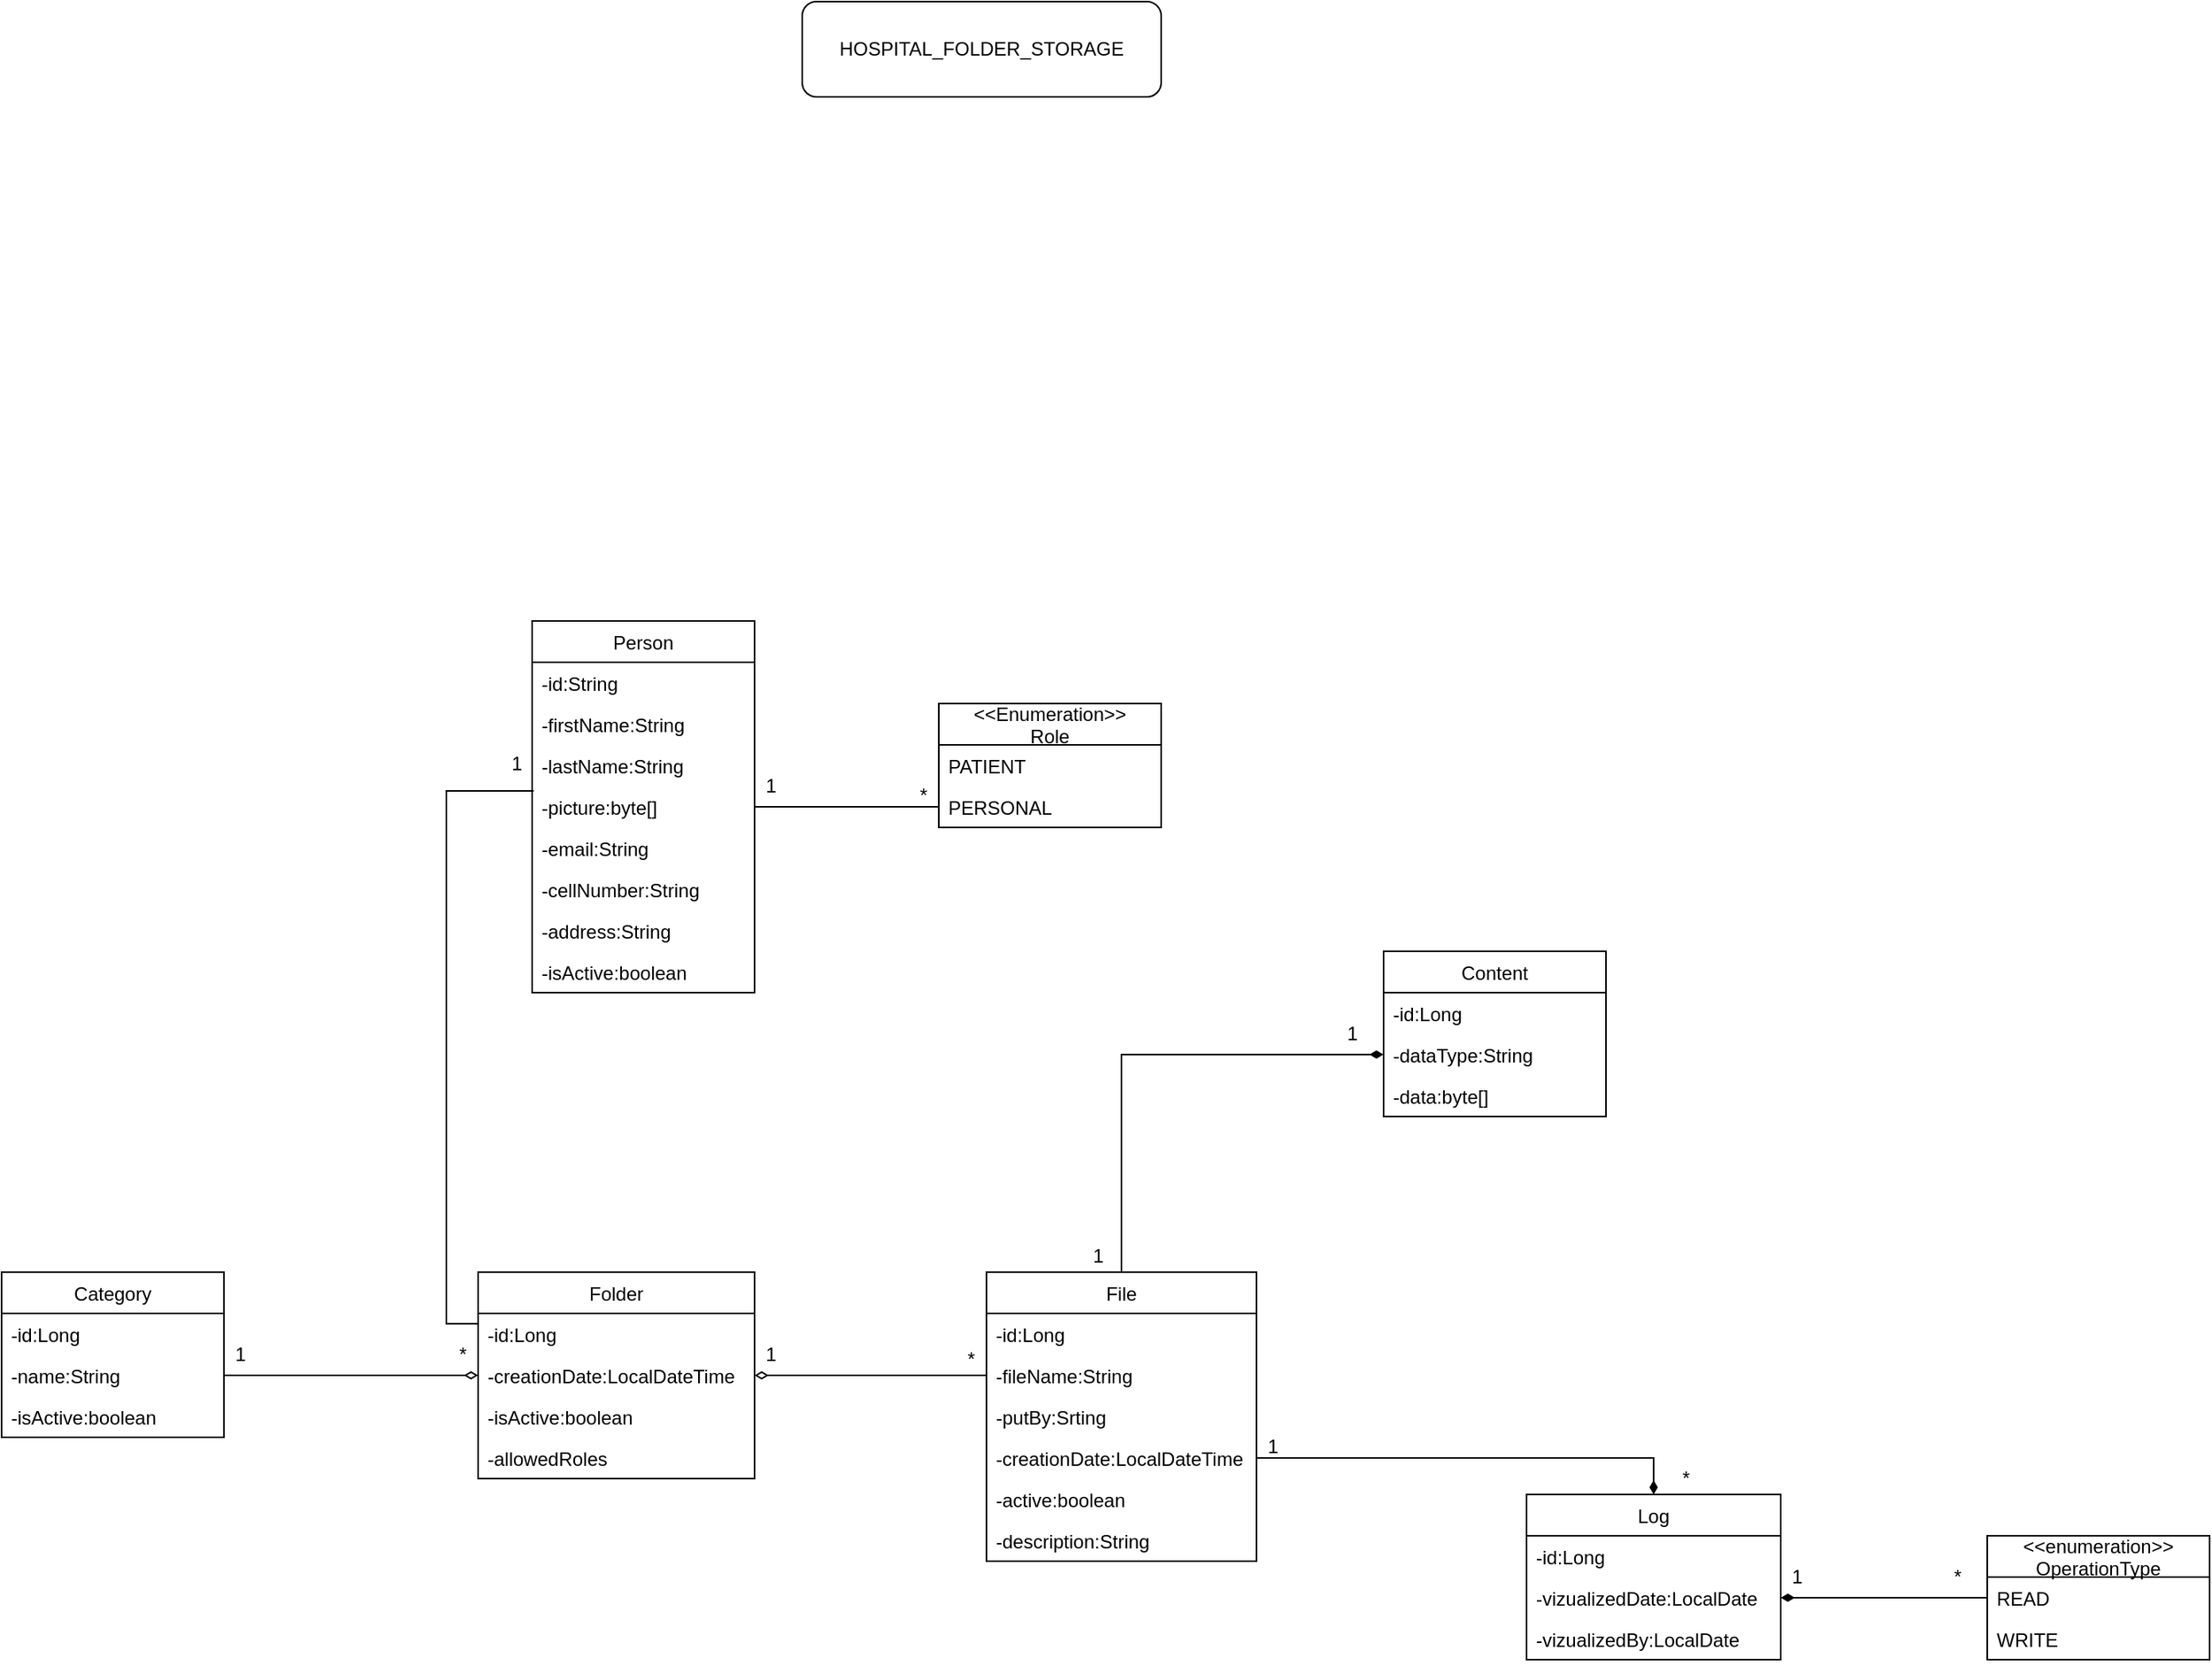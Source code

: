 <mxfile version="15.3.4" type="device"><diagram id="mYhvTBaQMrtO4AwDiD4-" name="Page-1"><mxGraphModel dx="2450" dy="2081" grid="1" gridSize="10" guides="1" tooltips="1" connect="1" arrows="1" fold="1" page="1" pageScale="1" pageWidth="827" pageHeight="1169" math="0" shadow="0"><root><mxCell id="0"/><mxCell id="1" parent="0"/><mxCell id="FoHv42QFHTNi0mdNHc5V-1" value="Person" style="swimlane;fontStyle=0;childLayout=stackLayout;horizontal=1;startSize=26;fillColor=none;horizontalStack=0;resizeParent=1;resizeParentMax=0;resizeLast=0;collapsible=1;marginBottom=0;" parent="1" vertex="1"><mxGeometry x="344" y="110" width="140" height="234" as="geometry"/></mxCell><mxCell id="N-2YWsaIi4fUGotqFRlG-1" value="-id:String" style="text;strokeColor=none;fillColor=none;align=left;verticalAlign=top;spacingLeft=4;spacingRight=4;overflow=hidden;rotatable=0;points=[[0,0.5],[1,0.5]];portConstraint=eastwest;" parent="FoHv42QFHTNi0mdNHc5V-1" vertex="1"><mxGeometry y="26" width="140" height="26" as="geometry"/></mxCell><mxCell id="FoHv42QFHTNi0mdNHc5V-2" value="-firstName:String" style="text;strokeColor=none;fillColor=none;align=left;verticalAlign=top;spacingLeft=4;spacingRight=4;overflow=hidden;rotatable=0;points=[[0,0.5],[1,0.5]];portConstraint=eastwest;" parent="FoHv42QFHTNi0mdNHc5V-1" vertex="1"><mxGeometry y="52" width="140" height="26" as="geometry"/></mxCell><mxCell id="FoHv42QFHTNi0mdNHc5V-3" value="-lastName:String" style="text;strokeColor=none;fillColor=none;align=left;verticalAlign=top;spacingLeft=4;spacingRight=4;overflow=hidden;rotatable=0;points=[[0,0.5],[1,0.5]];portConstraint=eastwest;" parent="FoHv42QFHTNi0mdNHc5V-1" vertex="1"><mxGeometry y="78" width="140" height="26" as="geometry"/></mxCell><mxCell id="FoHv42QFHTNi0mdNHc5V-47" value="-picture:byte[]" style="text;strokeColor=none;fillColor=none;align=left;verticalAlign=top;spacingLeft=4;spacingRight=4;overflow=hidden;rotatable=0;points=[[0,0.5],[1,0.5]];portConstraint=eastwest;" parent="FoHv42QFHTNi0mdNHc5V-1" vertex="1"><mxGeometry y="104" width="140" height="26" as="geometry"/></mxCell><mxCell id="FoHv42QFHTNi0mdNHc5V-4" value="-email:String" style="text;strokeColor=none;fillColor=none;align=left;verticalAlign=top;spacingLeft=4;spacingRight=4;overflow=hidden;rotatable=0;points=[[0,0.5],[1,0.5]];portConstraint=eastwest;" parent="FoHv42QFHTNi0mdNHc5V-1" vertex="1"><mxGeometry y="130" width="140" height="26" as="geometry"/></mxCell><mxCell id="FoHv42QFHTNi0mdNHc5V-48" value="-cellNumber:String" style="text;strokeColor=none;fillColor=none;align=left;verticalAlign=top;spacingLeft=4;spacingRight=4;overflow=hidden;rotatable=0;points=[[0,0.5],[1,0.5]];portConstraint=eastwest;" parent="FoHv42QFHTNi0mdNHc5V-1" vertex="1"><mxGeometry y="156" width="140" height="26" as="geometry"/></mxCell><mxCell id="FoHv42QFHTNi0mdNHc5V-49" value="-address:String" style="text;strokeColor=none;fillColor=none;align=left;verticalAlign=top;spacingLeft=4;spacingRight=4;overflow=hidden;rotatable=0;points=[[0,0.5],[1,0.5]];portConstraint=eastwest;" parent="FoHv42QFHTNi0mdNHc5V-1" vertex="1"><mxGeometry y="182" width="140" height="26" as="geometry"/></mxCell><mxCell id="ATRMmaOuhMUMuTFutqJZ-7" value="-isActive:boolean" style="text;strokeColor=none;fillColor=none;align=left;verticalAlign=top;spacingLeft=4;spacingRight=4;overflow=hidden;rotatable=0;points=[[0,0.5],[1,0.5]];portConstraint=eastwest;" parent="FoHv42QFHTNi0mdNHc5V-1" vertex="1"><mxGeometry y="208" width="140" height="26" as="geometry"/></mxCell><mxCell id="FoHv42QFHTNi0mdNHc5V-9" style="edgeStyle=orthogonalEdgeStyle;rounded=0;orthogonalLoop=1;jettySize=auto;html=1;exitX=0;exitY=0.25;exitDx=0;exitDy=0;entryX=0.007;entryY=1.115;entryDx=0;entryDy=0;entryPerimeter=0;endArrow=none;endFill=0;" parent="1" source="FoHv42QFHTNi0mdNHc5V-5" target="FoHv42QFHTNi0mdNHc5V-3" edge="1"><mxGeometry relative="1" as="geometry"/></mxCell><mxCell id="FoHv42QFHTNi0mdNHc5V-5" value="Folder" style="swimlane;fontStyle=0;childLayout=stackLayout;horizontal=1;startSize=26;fillColor=none;horizontalStack=0;resizeParent=1;resizeParentMax=0;resizeLast=0;collapsible=1;marginBottom=0;" parent="1" vertex="1"><mxGeometry x="310" y="520" width="174" height="130" as="geometry"/></mxCell><mxCell id="FoHv42QFHTNi0mdNHc5V-6" value="-id:Long" style="text;strokeColor=none;fillColor=none;align=left;verticalAlign=top;spacingLeft=4;spacingRight=4;overflow=hidden;rotatable=0;points=[[0,0.5],[1,0.5]];portConstraint=eastwest;" parent="FoHv42QFHTNi0mdNHc5V-5" vertex="1"><mxGeometry y="26" width="174" height="26" as="geometry"/></mxCell><mxCell id="FoHv42QFHTNi0mdNHc5V-7" value="-creationDate:LocalDateTime" style="text;strokeColor=none;fillColor=none;align=left;verticalAlign=top;spacingLeft=4;spacingRight=4;overflow=hidden;rotatable=0;points=[[0,0.5],[1,0.5]];portConstraint=eastwest;" parent="FoHv42QFHTNi0mdNHc5V-5" vertex="1"><mxGeometry y="52" width="174" height="26" as="geometry"/></mxCell><mxCell id="FoHv42QFHTNi0mdNHc5V-8" value="-isActive:boolean" style="text;strokeColor=none;fillColor=none;align=left;verticalAlign=top;spacingLeft=4;spacingRight=4;overflow=hidden;rotatable=0;points=[[0,0.5],[1,0.5]];portConstraint=eastwest;" parent="FoHv42QFHTNi0mdNHc5V-5" vertex="1"><mxGeometry y="78" width="174" height="26" as="geometry"/></mxCell><mxCell id="p9wAiUisa67oHqi5w-Fv-1" value="-allowedRoles" style="text;strokeColor=none;fillColor=none;align=left;verticalAlign=top;spacingLeft=4;spacingRight=4;overflow=hidden;rotatable=0;points=[[0,0.5],[1,0.5]];portConstraint=eastwest;" vertex="1" parent="FoHv42QFHTNi0mdNHc5V-5"><mxGeometry y="104" width="174" height="26" as="geometry"/></mxCell><mxCell id="FoHv42QFHTNi0mdNHc5V-10" value="Category" style="swimlane;fontStyle=0;childLayout=stackLayout;horizontal=1;startSize=26;fillColor=none;horizontalStack=0;resizeParent=1;resizeParentMax=0;resizeLast=0;collapsible=1;marginBottom=0;" parent="1" vertex="1"><mxGeometry x="10" y="520" width="140" height="104" as="geometry"/></mxCell><mxCell id="FoHv42QFHTNi0mdNHc5V-11" value="-id:Long" style="text;strokeColor=none;fillColor=none;align=left;verticalAlign=top;spacingLeft=4;spacingRight=4;overflow=hidden;rotatable=0;points=[[0,0.5],[1,0.5]];portConstraint=eastwest;" parent="FoHv42QFHTNi0mdNHc5V-10" vertex="1"><mxGeometry y="26" width="140" height="26" as="geometry"/></mxCell><mxCell id="FoHv42QFHTNi0mdNHc5V-12" value="-name:String" style="text;strokeColor=none;fillColor=none;align=left;verticalAlign=top;spacingLeft=4;spacingRight=4;overflow=hidden;rotatable=0;points=[[0,0.5],[1,0.5]];portConstraint=eastwest;" parent="FoHv42QFHTNi0mdNHc5V-10" vertex="1"><mxGeometry y="52" width="140" height="26" as="geometry"/></mxCell><mxCell id="ATRMmaOuhMUMuTFutqJZ-8" value="-isActive:boolean" style="text;strokeColor=none;fillColor=none;align=left;verticalAlign=top;spacingLeft=4;spacingRight=4;overflow=hidden;rotatable=0;points=[[0,0.5],[1,0.5]];portConstraint=eastwest;" parent="FoHv42QFHTNi0mdNHc5V-10" vertex="1"><mxGeometry y="78" width="140" height="26" as="geometry"/></mxCell><mxCell id="FoHv42QFHTNi0mdNHc5V-15" style="edgeStyle=orthogonalEdgeStyle;rounded=0;orthogonalLoop=1;jettySize=auto;html=1;endArrow=none;endFill=0;startArrow=diamondThin;startFill=0;" parent="1" source="FoHv42QFHTNi0mdNHc5V-7" target="FoHv42QFHTNi0mdNHc5V-12" edge="1"><mxGeometry relative="1" as="geometry"/></mxCell><mxCell id="FoHv42QFHTNi0mdNHc5V-16" value="1" style="text;html=1;align=center;verticalAlign=middle;resizable=0;points=[];autosize=1;strokeColor=none;" parent="1" vertex="1"><mxGeometry x="324" y="190" width="20" height="20" as="geometry"/></mxCell><mxCell id="FoHv42QFHTNi0mdNHc5V-18" value="*" style="text;html=1;align=center;verticalAlign=middle;resizable=0;points=[];autosize=1;strokeColor=none;" parent="1" vertex="1"><mxGeometry x="290" y="562" width="20" height="20" as="geometry"/></mxCell><mxCell id="FoHv42QFHTNi0mdNHc5V-19" value="1" style="text;html=1;align=center;verticalAlign=middle;resizable=0;points=[];autosize=1;strokeColor=none;" parent="1" vertex="1"><mxGeometry x="150" y="562" width="20" height="20" as="geometry"/></mxCell><mxCell id="FoHv42QFHTNi0mdNHc5V-35" value="HOSPITAL_FOLDER_STORAGE" style="rounded=1;whiteSpace=wrap;html=1;" parent="1" vertex="1"><mxGeometry x="514" y="-280" width="226" height="60" as="geometry"/></mxCell><mxCell id="N-2YWsaIi4fUGotqFRlG-17" style="edgeStyle=orthogonalEdgeStyle;rounded=0;orthogonalLoop=1;jettySize=auto;html=1;entryX=0;entryY=0.5;entryDx=0;entryDy=0;endArrow=diamondThin;endFill=1;" parent="1" source="FoHv42QFHTNi0mdNHc5V-36" target="N-2YWsaIi4fUGotqFRlG-15" edge="1"><mxGeometry relative="1" as="geometry"/></mxCell><mxCell id="FoHv42QFHTNi0mdNHc5V-36" value="File" style="swimlane;fontStyle=0;childLayout=stackLayout;horizontal=1;startSize=26;fillColor=none;horizontalStack=0;resizeParent=1;resizeParentMax=0;resizeLast=0;collapsible=1;marginBottom=0;" parent="1" vertex="1"><mxGeometry x="630" y="520" width="170" height="182" as="geometry"/></mxCell><mxCell id="FoHv42QFHTNi0mdNHc5V-37" value="-id:Long" style="text;strokeColor=none;fillColor=none;align=left;verticalAlign=top;spacingLeft=4;spacingRight=4;overflow=hidden;rotatable=0;points=[[0,0.5],[1,0.5]];portConstraint=eastwest;" parent="FoHv42QFHTNi0mdNHc5V-36" vertex="1"><mxGeometry y="26" width="170" height="26" as="geometry"/></mxCell><mxCell id="FoHv42QFHTNi0mdNHc5V-38" value="-fileName:String" style="text;strokeColor=none;fillColor=none;align=left;verticalAlign=top;spacingLeft=4;spacingRight=4;overflow=hidden;rotatable=0;points=[[0,0.5],[1,0.5]];portConstraint=eastwest;" parent="FoHv42QFHTNi0mdNHc5V-36" vertex="1"><mxGeometry y="52" width="170" height="26" as="geometry"/></mxCell><mxCell id="FoHv42QFHTNi0mdNHc5V-39" value="-putBy:Srting" style="text;strokeColor=none;fillColor=none;align=left;verticalAlign=top;spacingLeft=4;spacingRight=4;overflow=hidden;rotatable=0;points=[[0,0.5],[1,0.5]];portConstraint=eastwest;" parent="FoHv42QFHTNi0mdNHc5V-36" vertex="1"><mxGeometry y="78" width="170" height="26" as="geometry"/></mxCell><mxCell id="FoHv42QFHTNi0mdNHc5V-52" value="-creationDate:LocalDateTime" style="text;strokeColor=none;fillColor=none;align=left;verticalAlign=top;spacingLeft=4;spacingRight=4;overflow=hidden;rotatable=0;points=[[0,0.5],[1,0.5]];portConstraint=eastwest;" parent="FoHv42QFHTNi0mdNHc5V-36" vertex="1"><mxGeometry y="104" width="170" height="26" as="geometry"/></mxCell><mxCell id="FoHv42QFHTNi0mdNHc5V-43" value="-active:boolean" style="text;strokeColor=none;fillColor=none;align=left;verticalAlign=top;spacingLeft=4;spacingRight=4;overflow=hidden;rotatable=0;points=[[0,0.5],[1,0.5]];portConstraint=eastwest;" parent="FoHv42QFHTNi0mdNHc5V-36" vertex="1"><mxGeometry y="130" width="170" height="26" as="geometry"/></mxCell><mxCell id="ATRMmaOuhMUMuTFutqJZ-12" value="-description:String" style="text;strokeColor=none;fillColor=none;align=left;verticalAlign=top;spacingLeft=4;spacingRight=4;overflow=hidden;rotatable=0;points=[[0,0.5],[1,0.5]];portConstraint=eastwest;" parent="FoHv42QFHTNi0mdNHc5V-36" vertex="1"><mxGeometry y="156" width="170" height="26" as="geometry"/></mxCell><mxCell id="FoHv42QFHTNi0mdNHc5V-40" style="edgeStyle=orthogonalEdgeStyle;rounded=0;orthogonalLoop=1;jettySize=auto;html=1;startArrow=diamondThin;startFill=0;endArrow=none;endFill=0;" parent="1" source="FoHv42QFHTNi0mdNHc5V-7" target="FoHv42QFHTNi0mdNHc5V-38" edge="1"><mxGeometry relative="1" as="geometry"/></mxCell><mxCell id="FoHv42QFHTNi0mdNHc5V-41" value="1" style="text;html=1;align=center;verticalAlign=middle;resizable=0;points=[];autosize=1;strokeColor=none;" parent="1" vertex="1"><mxGeometry x="484" y="562" width="20" height="20" as="geometry"/></mxCell><mxCell id="FoHv42QFHTNi0mdNHc5V-42" value="*" style="text;html=1;align=center;verticalAlign=middle;resizable=0;points=[];autosize=1;strokeColor=none;" parent="1" vertex="1"><mxGeometry x="610" y="565" width="20" height="20" as="geometry"/></mxCell><mxCell id="N-2YWsaIi4fUGotqFRlG-6" value="Log" style="swimlane;fontStyle=0;childLayout=stackLayout;horizontal=1;startSize=26;fillColor=none;horizontalStack=0;resizeParent=1;resizeParentMax=0;resizeLast=0;collapsible=1;marginBottom=0;" parent="1" vertex="1"><mxGeometry x="970" y="660" width="160" height="104" as="geometry"/></mxCell><mxCell id="N-2YWsaIi4fUGotqFRlG-7" value="-id:Long" style="text;strokeColor=none;fillColor=none;align=left;verticalAlign=top;spacingLeft=4;spacingRight=4;overflow=hidden;rotatable=0;points=[[0,0.5],[1,0.5]];portConstraint=eastwest;" parent="N-2YWsaIi4fUGotqFRlG-6" vertex="1"><mxGeometry y="26" width="160" height="26" as="geometry"/></mxCell><mxCell id="N-2YWsaIi4fUGotqFRlG-8" value="-vizualizedDate:LocalDate" style="text;strokeColor=none;fillColor=none;align=left;verticalAlign=top;spacingLeft=4;spacingRight=4;overflow=hidden;rotatable=0;points=[[0,0.5],[1,0.5]];portConstraint=eastwest;" parent="N-2YWsaIi4fUGotqFRlG-6" vertex="1"><mxGeometry y="52" width="160" height="26" as="geometry"/></mxCell><mxCell id="N-2YWsaIi4fUGotqFRlG-9" value="-vizualizedBy:LocalDate" style="text;strokeColor=none;fillColor=none;align=left;verticalAlign=top;spacingLeft=4;spacingRight=4;overflow=hidden;rotatable=0;points=[[0,0.5],[1,0.5]];portConstraint=eastwest;" parent="N-2YWsaIi4fUGotqFRlG-6" vertex="1"><mxGeometry y="78" width="160" height="26" as="geometry"/></mxCell><mxCell id="N-2YWsaIi4fUGotqFRlG-10" style="edgeStyle=orthogonalEdgeStyle;rounded=0;orthogonalLoop=1;jettySize=auto;html=1;entryX=0.5;entryY=0;entryDx=0;entryDy=0;endArrow=diamondThin;endFill=1;exitX=1;exitY=0.5;exitDx=0;exitDy=0;" parent="1" source="FoHv42QFHTNi0mdNHc5V-52" target="N-2YWsaIi4fUGotqFRlG-6" edge="1"><mxGeometry relative="1" as="geometry"><mxPoint x="620" y="660" as="sourcePoint"/></mxGeometry></mxCell><mxCell id="N-2YWsaIi4fUGotqFRlG-11" value="1" style="text;html=1;align=center;verticalAlign=middle;resizable=0;points=[];autosize=1;strokeColor=none;" parent="1" vertex="1"><mxGeometry x="800" y="620" width="20" height="20" as="geometry"/></mxCell><mxCell id="N-2YWsaIi4fUGotqFRlG-12" value="*" style="text;html=1;align=center;verticalAlign=middle;resizable=0;points=[];autosize=1;strokeColor=none;" parent="1" vertex="1"><mxGeometry x="1060" y="640" width="20" height="20" as="geometry"/></mxCell><mxCell id="N-2YWsaIi4fUGotqFRlG-13" value="Content" style="swimlane;fontStyle=0;childLayout=stackLayout;horizontal=1;startSize=26;fillColor=none;horizontalStack=0;resizeParent=1;resizeParentMax=0;resizeLast=0;collapsible=1;marginBottom=0;" parent="1" vertex="1"><mxGeometry x="880" y="318" width="140" height="104" as="geometry"/></mxCell><mxCell id="N-2YWsaIi4fUGotqFRlG-14" value="-id:Long" style="text;strokeColor=none;fillColor=none;align=left;verticalAlign=top;spacingLeft=4;spacingRight=4;overflow=hidden;rotatable=0;points=[[0,0.5],[1,0.5]];portConstraint=eastwest;" parent="N-2YWsaIi4fUGotqFRlG-13" vertex="1"><mxGeometry y="26" width="140" height="26" as="geometry"/></mxCell><mxCell id="N-2YWsaIi4fUGotqFRlG-15" value="-dataType:String" style="text;strokeColor=none;fillColor=none;align=left;verticalAlign=top;spacingLeft=4;spacingRight=4;overflow=hidden;rotatable=0;points=[[0,0.5],[1,0.5]];portConstraint=eastwest;" parent="N-2YWsaIi4fUGotqFRlG-13" vertex="1"><mxGeometry y="52" width="140" height="26" as="geometry"/></mxCell><mxCell id="N-2YWsaIi4fUGotqFRlG-16" value="-data:byte[]" style="text;strokeColor=none;fillColor=none;align=left;verticalAlign=top;spacingLeft=4;spacingRight=4;overflow=hidden;rotatable=0;points=[[0,0.5],[1,0.5]];portConstraint=eastwest;" parent="N-2YWsaIi4fUGotqFRlG-13" vertex="1"><mxGeometry y="78" width="140" height="26" as="geometry"/></mxCell><mxCell id="N-2YWsaIi4fUGotqFRlG-19" value="1" style="text;html=1;align=center;verticalAlign=middle;resizable=0;points=[];autosize=1;strokeColor=none;" parent="1" vertex="1"><mxGeometry x="690" y="500" width="20" height="20" as="geometry"/></mxCell><mxCell id="N-2YWsaIi4fUGotqFRlG-20" value="1" style="text;html=1;align=center;verticalAlign=middle;resizable=0;points=[];autosize=1;strokeColor=none;" parent="1" vertex="1"><mxGeometry x="850" y="360" width="20" height="20" as="geometry"/></mxCell><mxCell id="ATRMmaOuhMUMuTFutqJZ-2" value="&lt;&lt;Enumeration&gt;&gt;&#10;Role" style="swimlane;fontStyle=0;childLayout=stackLayout;horizontal=1;startSize=26;fillColor=none;horizontalStack=0;resizeParent=1;resizeParentMax=0;resizeLast=0;collapsible=1;marginBottom=0;" parent="1" vertex="1"><mxGeometry x="600" y="162" width="140" height="78" as="geometry"/></mxCell><mxCell id="ATRMmaOuhMUMuTFutqJZ-3" value="PATIENT" style="text;strokeColor=none;fillColor=none;align=left;verticalAlign=top;spacingLeft=4;spacingRight=4;overflow=hidden;rotatable=0;points=[[0,0.5],[1,0.5]];portConstraint=eastwest;" parent="ATRMmaOuhMUMuTFutqJZ-2" vertex="1"><mxGeometry y="26" width="140" height="26" as="geometry"/></mxCell><mxCell id="ATRMmaOuhMUMuTFutqJZ-4" value="PERSONAL" style="text;strokeColor=none;fillColor=none;align=left;verticalAlign=top;spacingLeft=4;spacingRight=4;overflow=hidden;rotatable=0;points=[[0,0.5],[1,0.5]];portConstraint=eastwest;" parent="ATRMmaOuhMUMuTFutqJZ-2" vertex="1"><mxGeometry y="52" width="140" height="26" as="geometry"/></mxCell><mxCell id="ATRMmaOuhMUMuTFutqJZ-6" style="edgeStyle=orthogonalEdgeStyle;rounded=0;orthogonalLoop=1;jettySize=auto;html=1;exitX=1;exitY=0.5;exitDx=0;exitDy=0;entryX=0;entryY=0.5;entryDx=0;entryDy=0;endArrow=none;endFill=0;" parent="1" source="FoHv42QFHTNi0mdNHc5V-47" target="ATRMmaOuhMUMuTFutqJZ-4" edge="1"><mxGeometry relative="1" as="geometry"/></mxCell><mxCell id="ATRMmaOuhMUMuTFutqJZ-10" value="1" style="text;html=1;align=center;verticalAlign=middle;resizable=0;points=[];autosize=1;strokeColor=none;" parent="1" vertex="1"><mxGeometry x="484" y="204" width="20" height="20" as="geometry"/></mxCell><mxCell id="ATRMmaOuhMUMuTFutqJZ-11" value="*" style="text;html=1;align=center;verticalAlign=middle;resizable=0;points=[];autosize=1;strokeColor=none;" parent="1" vertex="1"><mxGeometry x="580" y="210" width="20" height="20" as="geometry"/></mxCell><mxCell id="ATRMmaOuhMUMuTFutqJZ-17" style="edgeStyle=orthogonalEdgeStyle;rounded=0;orthogonalLoop=1;jettySize=auto;html=1;endArrow=diamondThin;endFill=1;startArrow=none;startFill=0;" parent="1" source="ATRMmaOuhMUMuTFutqJZ-13" target="N-2YWsaIi4fUGotqFRlG-8" edge="1"><mxGeometry relative="1" as="geometry"/></mxCell><mxCell id="ATRMmaOuhMUMuTFutqJZ-13" value="&lt;&lt;enumeration&gt;&gt;&#10;OperationType" style="swimlane;fontStyle=0;childLayout=stackLayout;horizontal=1;startSize=26;fillColor=none;horizontalStack=0;resizeParent=1;resizeParentMax=0;resizeLast=0;collapsible=1;marginBottom=0;" parent="1" vertex="1"><mxGeometry x="1260" y="686" width="140" height="78" as="geometry"/></mxCell><mxCell id="ATRMmaOuhMUMuTFutqJZ-14" value="READ" style="text;strokeColor=none;fillColor=none;align=left;verticalAlign=top;spacingLeft=4;spacingRight=4;overflow=hidden;rotatable=0;points=[[0,0.5],[1,0.5]];portConstraint=eastwest;" parent="ATRMmaOuhMUMuTFutqJZ-13" vertex="1"><mxGeometry y="26" width="140" height="26" as="geometry"/></mxCell><mxCell id="ATRMmaOuhMUMuTFutqJZ-15" value="WRITE" style="text;strokeColor=none;fillColor=none;align=left;verticalAlign=top;spacingLeft=4;spacingRight=4;overflow=hidden;rotatable=0;points=[[0,0.5],[1,0.5]];portConstraint=eastwest;" parent="ATRMmaOuhMUMuTFutqJZ-13" vertex="1"><mxGeometry y="52" width="140" height="26" as="geometry"/></mxCell><mxCell id="e_Jv4bFDL_w8fCArRe0K-1" value="1" style="text;html=1;align=center;verticalAlign=middle;resizable=0;points=[];autosize=1;strokeColor=none;" parent="1" vertex="1"><mxGeometry x="1130" y="702" width="20" height="20" as="geometry"/></mxCell><mxCell id="e_Jv4bFDL_w8fCArRe0K-2" value="*" style="text;html=1;align=center;verticalAlign=middle;resizable=0;points=[];autosize=1;strokeColor=none;" parent="1" vertex="1"><mxGeometry x="1231" y="702" width="20" height="20" as="geometry"/></mxCell></root></mxGraphModel></diagram></mxfile>